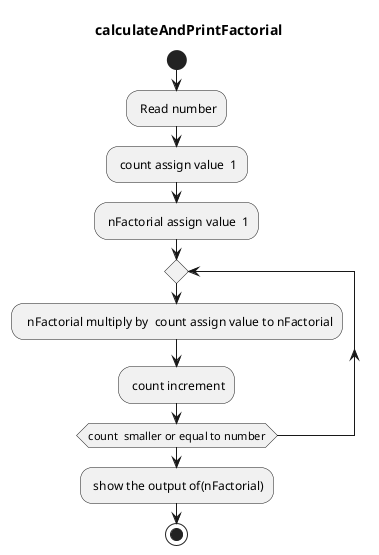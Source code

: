 @startuml calculateAndPrintFactorial
title calculateAndPrintFactorial
start
: Read number;
: count assign value  1;
: nFactorial assign value  1; 
repeat
:  nFactorial multiply by  count assign value to nFactorial; 
: count increment;
repeat while (count  smaller or equal to number)
: show the output of(nFactorial);
stop
@enduml